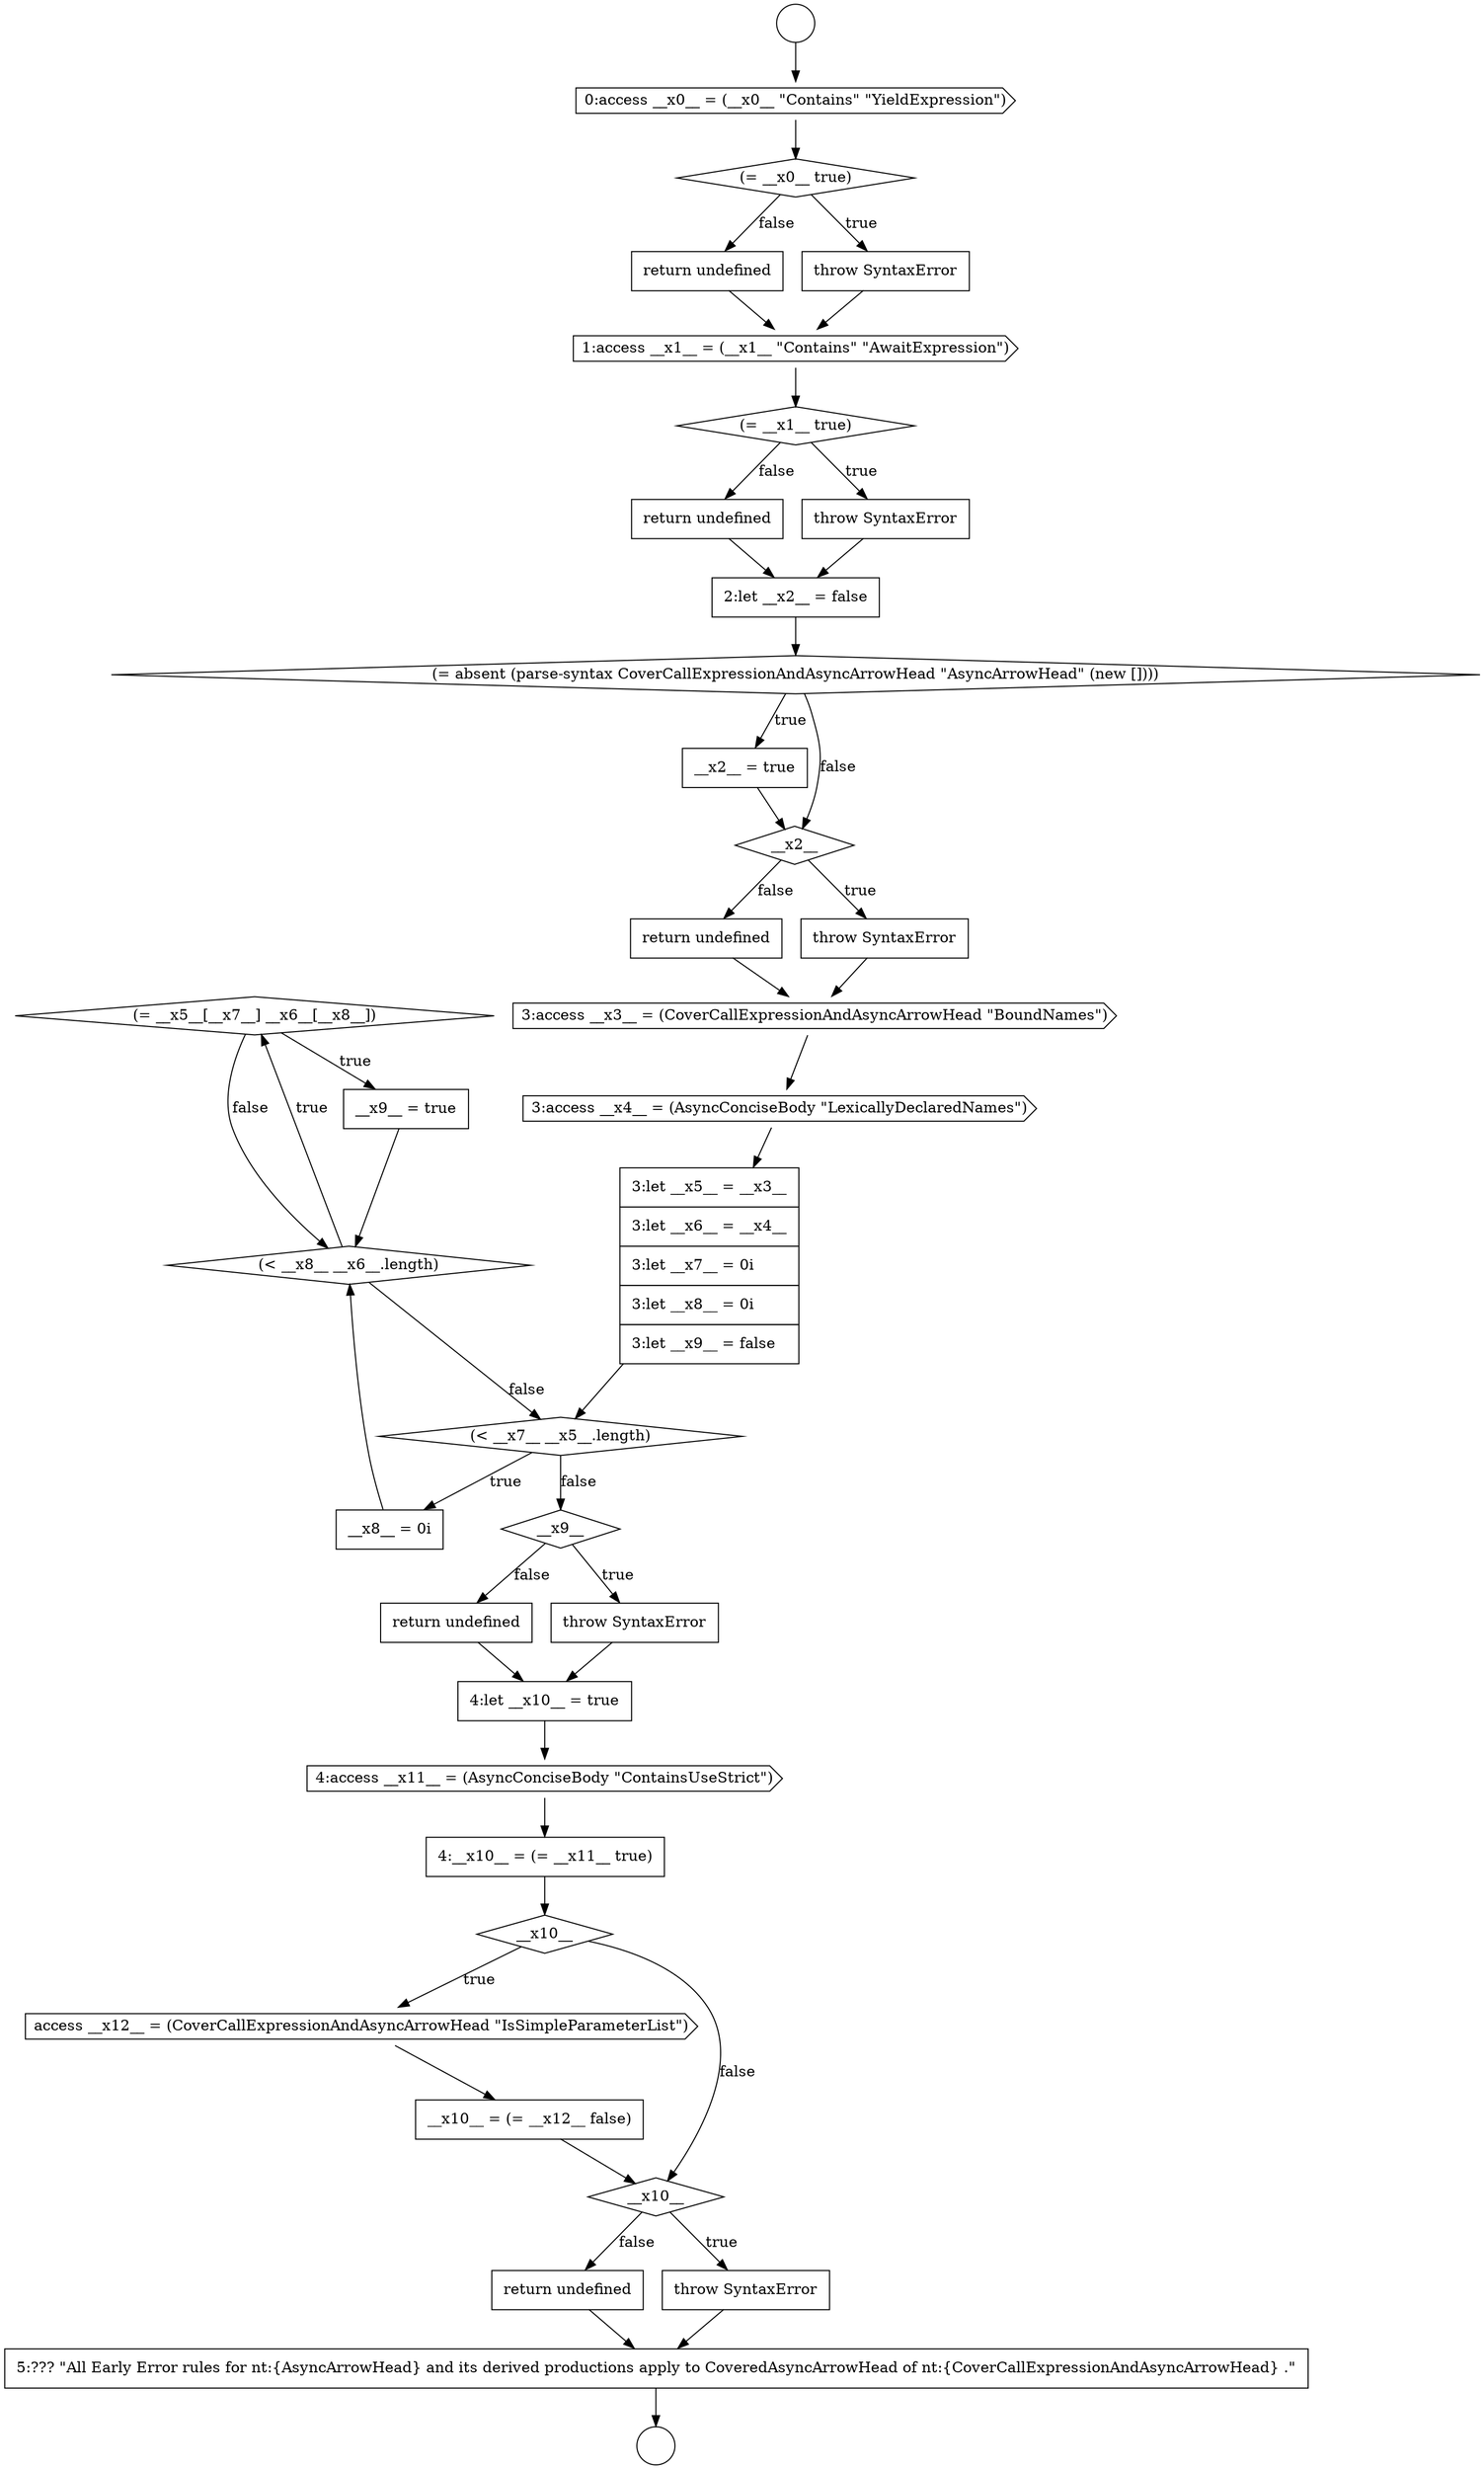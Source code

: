 digraph {
  node20300 [shape=diamond, label=<<font color="black">(= __x5__[__x7__] __x6__[__x8__])</font>> color="black" fillcolor="white" style=filled]
  node20305 [shape=none, margin=0, label=<<font color="black">
    <table border="0" cellborder="1" cellspacing="0" cellpadding="10">
      <tr><td align="left">4:let __x10__ = true</td></tr>
    </table>
  </font>> color="black" fillcolor="white" style=filled]
  node20280 [shape=cds, label=<<font color="black">0:access __x0__ = (__x0__ &quot;Contains&quot; &quot;YieldExpression&quot;)</font>> color="black" fillcolor="white" style=filled]
  node20281 [shape=diamond, label=<<font color="black">(= __x0__ true)</font>> color="black" fillcolor="white" style=filled]
  node20313 [shape=none, margin=0, label=<<font color="black">
    <table border="0" cellborder="1" cellspacing="0" cellpadding="10">
      <tr><td align="left">return undefined</td></tr>
    </table>
  </font>> color="black" fillcolor="white" style=filled]
  node20308 [shape=diamond, label=<<font color="black">__x10__</font>> color="black" fillcolor="white" style=filled]
  node20284 [shape=cds, label=<<font color="black">1:access __x1__ = (__x1__ &quot;Contains&quot; &quot;AwaitExpression&quot;)</font>> color="black" fillcolor="white" style=filled]
  node20296 [shape=none, margin=0, label=<<font color="black">
    <table border="0" cellborder="1" cellspacing="0" cellpadding="10">
      <tr><td align="left">3:let __x5__ = __x3__</td></tr>
      <tr><td align="left">3:let __x6__ = __x4__</td></tr>
      <tr><td align="left">3:let __x7__ = 0i</td></tr>
      <tr><td align="left">3:let __x8__ = 0i</td></tr>
      <tr><td align="left">3:let __x9__ = false</td></tr>
    </table>
  </font>> color="black" fillcolor="white" style=filled]
  node20309 [shape=cds, label=<<font color="black">access __x12__ = (CoverCallExpressionAndAsyncArrowHead &quot;IsSimpleParameterList&quot;)</font>> color="black" fillcolor="white" style=filled]
  node20288 [shape=none, margin=0, label=<<font color="black">
    <table border="0" cellborder="1" cellspacing="0" cellpadding="10">
      <tr><td align="left">2:let __x2__ = false</td></tr>
    </table>
  </font>> color="black" fillcolor="white" style=filled]
  node20283 [shape=none, margin=0, label=<<font color="black">
    <table border="0" cellborder="1" cellspacing="0" cellpadding="10">
      <tr><td align="left">return undefined</td></tr>
    </table>
  </font>> color="black" fillcolor="white" style=filled]
  node20306 [shape=cds, label=<<font color="black">4:access __x11__ = (AsyncConciseBody &quot;ContainsUseStrict&quot;)</font>> color="black" fillcolor="white" style=filled]
  node20287 [shape=none, margin=0, label=<<font color="black">
    <table border="0" cellborder="1" cellspacing="0" cellpadding="10">
      <tr><td align="left">return undefined</td></tr>
    </table>
  </font>> color="black" fillcolor="white" style=filled]
  node20301 [shape=none, margin=0, label=<<font color="black">
    <table border="0" cellborder="1" cellspacing="0" cellpadding="10">
      <tr><td align="left">__x9__ = true</td></tr>
    </table>
  </font>> color="black" fillcolor="white" style=filled]
  node20293 [shape=none, margin=0, label=<<font color="black">
    <table border="0" cellborder="1" cellspacing="0" cellpadding="10">
      <tr><td align="left">return undefined</td></tr>
    </table>
  </font>> color="black" fillcolor="white" style=filled]
  node20312 [shape=none, margin=0, label=<<font color="black">
    <table border="0" cellborder="1" cellspacing="0" cellpadding="10">
      <tr><td align="left">throw SyntaxError</td></tr>
    </table>
  </font>> color="black" fillcolor="white" style=filled]
  node20285 [shape=diamond, label=<<font color="black">(= __x1__ true)</font>> color="black" fillcolor="white" style=filled]
  node20304 [shape=none, margin=0, label=<<font color="black">
    <table border="0" cellborder="1" cellspacing="0" cellpadding="10">
      <tr><td align="left">return undefined</td></tr>
    </table>
  </font>> color="black" fillcolor="white" style=filled]
  node20299 [shape=diamond, label=<<font color="black">(&lt; __x8__ __x6__.length)</font>> color="black" fillcolor="white" style=filled]
  node20294 [shape=cds, label=<<font color="black">3:access __x3__ = (CoverCallExpressionAndAsyncArrowHead &quot;BoundNames&quot;)</font>> color="black" fillcolor="white" style=filled]
  node20303 [shape=none, margin=0, label=<<font color="black">
    <table border="0" cellborder="1" cellspacing="0" cellpadding="10">
      <tr><td align="left">throw SyntaxError</td></tr>
    </table>
  </font>> color="black" fillcolor="white" style=filled]
  node20290 [shape=none, margin=0, label=<<font color="black">
    <table border="0" cellborder="1" cellspacing="0" cellpadding="10">
      <tr><td align="left">__x2__ = true</td></tr>
    </table>
  </font>> color="black" fillcolor="white" style=filled]
  node20278 [shape=circle label=" " color="black" fillcolor="white" style=filled]
  node20310 [shape=none, margin=0, label=<<font color="black">
    <table border="0" cellborder="1" cellspacing="0" cellpadding="10">
      <tr><td align="left">__x10__ = (= __x12__ false)</td></tr>
    </table>
  </font>> color="black" fillcolor="white" style=filled]
  node20295 [shape=cds, label=<<font color="black">3:access __x4__ = (AsyncConciseBody &quot;LexicallyDeclaredNames&quot;)</font>> color="black" fillcolor="white" style=filled]
  node20298 [shape=none, margin=0, label=<<font color="black">
    <table border="0" cellborder="1" cellspacing="0" cellpadding="10">
      <tr><td align="left">__x8__ = 0i</td></tr>
    </table>
  </font>> color="black" fillcolor="white" style=filled]
  node20291 [shape=diamond, label=<<font color="black">__x2__</font>> color="black" fillcolor="white" style=filled]
  node20302 [shape=diamond, label=<<font color="black">__x9__</font>> color="black" fillcolor="white" style=filled]
  node20289 [shape=diamond, label=<<font color="black">(= absent (parse-syntax CoverCallExpressionAndAsyncArrowHead &quot;AsyncArrowHead&quot; (new [])))</font>> color="black" fillcolor="white" style=filled]
  node20279 [shape=circle label=" " color="black" fillcolor="white" style=filled]
  node20314 [shape=none, margin=0, label=<<font color="black">
    <table border="0" cellborder="1" cellspacing="0" cellpadding="10">
      <tr><td align="left">5:??? &quot;All Early Error rules for nt:{AsyncArrowHead} and its derived productions apply to CoveredAsyncArrowHead of nt:{CoverCallExpressionAndAsyncArrowHead} .&quot;</td></tr>
    </table>
  </font>> color="black" fillcolor="white" style=filled]
  node20282 [shape=none, margin=0, label=<<font color="black">
    <table border="0" cellborder="1" cellspacing="0" cellpadding="10">
      <tr><td align="left">throw SyntaxError</td></tr>
    </table>
  </font>> color="black" fillcolor="white" style=filled]
  node20311 [shape=diamond, label=<<font color="black">__x10__</font>> color="black" fillcolor="white" style=filled]
  node20286 [shape=none, margin=0, label=<<font color="black">
    <table border="0" cellborder="1" cellspacing="0" cellpadding="10">
      <tr><td align="left">throw SyntaxError</td></tr>
    </table>
  </font>> color="black" fillcolor="white" style=filled]
  node20307 [shape=none, margin=0, label=<<font color="black">
    <table border="0" cellborder="1" cellspacing="0" cellpadding="10">
      <tr><td align="left">4:__x10__ = (= __x11__ true)</td></tr>
    </table>
  </font>> color="black" fillcolor="white" style=filled]
  node20297 [shape=diamond, label=<<font color="black">(&lt; __x7__ __x5__.length)</font>> color="black" fillcolor="white" style=filled]
  node20292 [shape=none, margin=0, label=<<font color="black">
    <table border="0" cellborder="1" cellspacing="0" cellpadding="10">
      <tr><td align="left">throw SyntaxError</td></tr>
    </table>
  </font>> color="black" fillcolor="white" style=filled]
  node20280 -> node20281 [ color="black"]
  node20282 -> node20284 [ color="black"]
  node20303 -> node20305 [ color="black"]
  node20308 -> node20309 [label=<<font color="black">true</font>> color="black"]
  node20308 -> node20311 [label=<<font color="black">false</font>> color="black"]
  node20288 -> node20289 [ color="black"]
  node20297 -> node20298 [label=<<font color="black">true</font>> color="black"]
  node20297 -> node20302 [label=<<font color="black">false</font>> color="black"]
  node20312 -> node20314 [ color="black"]
  node20294 -> node20295 [ color="black"]
  node20295 -> node20296 [ color="black"]
  node20306 -> node20307 [ color="black"]
  node20302 -> node20303 [label=<<font color="black">true</font>> color="black"]
  node20302 -> node20304 [label=<<font color="black">false</font>> color="black"]
  node20313 -> node20314 [ color="black"]
  node20289 -> node20290 [label=<<font color="black">true</font>> color="black"]
  node20289 -> node20291 [label=<<font color="black">false</font>> color="black"]
  node20300 -> node20301 [label=<<font color="black">true</font>> color="black"]
  node20300 -> node20299 [label=<<font color="black">false</font>> color="black"]
  node20311 -> node20312 [label=<<font color="black">true</font>> color="black"]
  node20311 -> node20313 [label=<<font color="black">false</font>> color="black"]
  node20293 -> node20294 [ color="black"]
  node20305 -> node20306 [ color="black"]
  node20281 -> node20282 [label=<<font color="black">true</font>> color="black"]
  node20281 -> node20283 [label=<<font color="black">false</font>> color="black"]
  node20309 -> node20310 [ color="black"]
  node20304 -> node20305 [ color="black"]
  node20301 -> node20299 [ color="black"]
  node20307 -> node20308 [ color="black"]
  node20314 -> node20279 [ color="black"]
  node20278 -> node20280 [ color="black"]
  node20292 -> node20294 [ color="black"]
  node20284 -> node20285 [ color="black"]
  node20285 -> node20286 [label=<<font color="black">true</font>> color="black"]
  node20285 -> node20287 [label=<<font color="black">false</font>> color="black"]
  node20287 -> node20288 [ color="black"]
  node20296 -> node20297 [ color="black"]
  node20283 -> node20284 [ color="black"]
  node20286 -> node20288 [ color="black"]
  node20310 -> node20311 [ color="black"]
  node20298 -> node20299 [ color="black"]
  node20290 -> node20291 [ color="black"]
  node20299 -> node20300 [label=<<font color="black">true</font>> color="black"]
  node20299 -> node20297 [label=<<font color="black">false</font>> color="black"]
  node20291 -> node20292 [label=<<font color="black">true</font>> color="black"]
  node20291 -> node20293 [label=<<font color="black">false</font>> color="black"]
}
